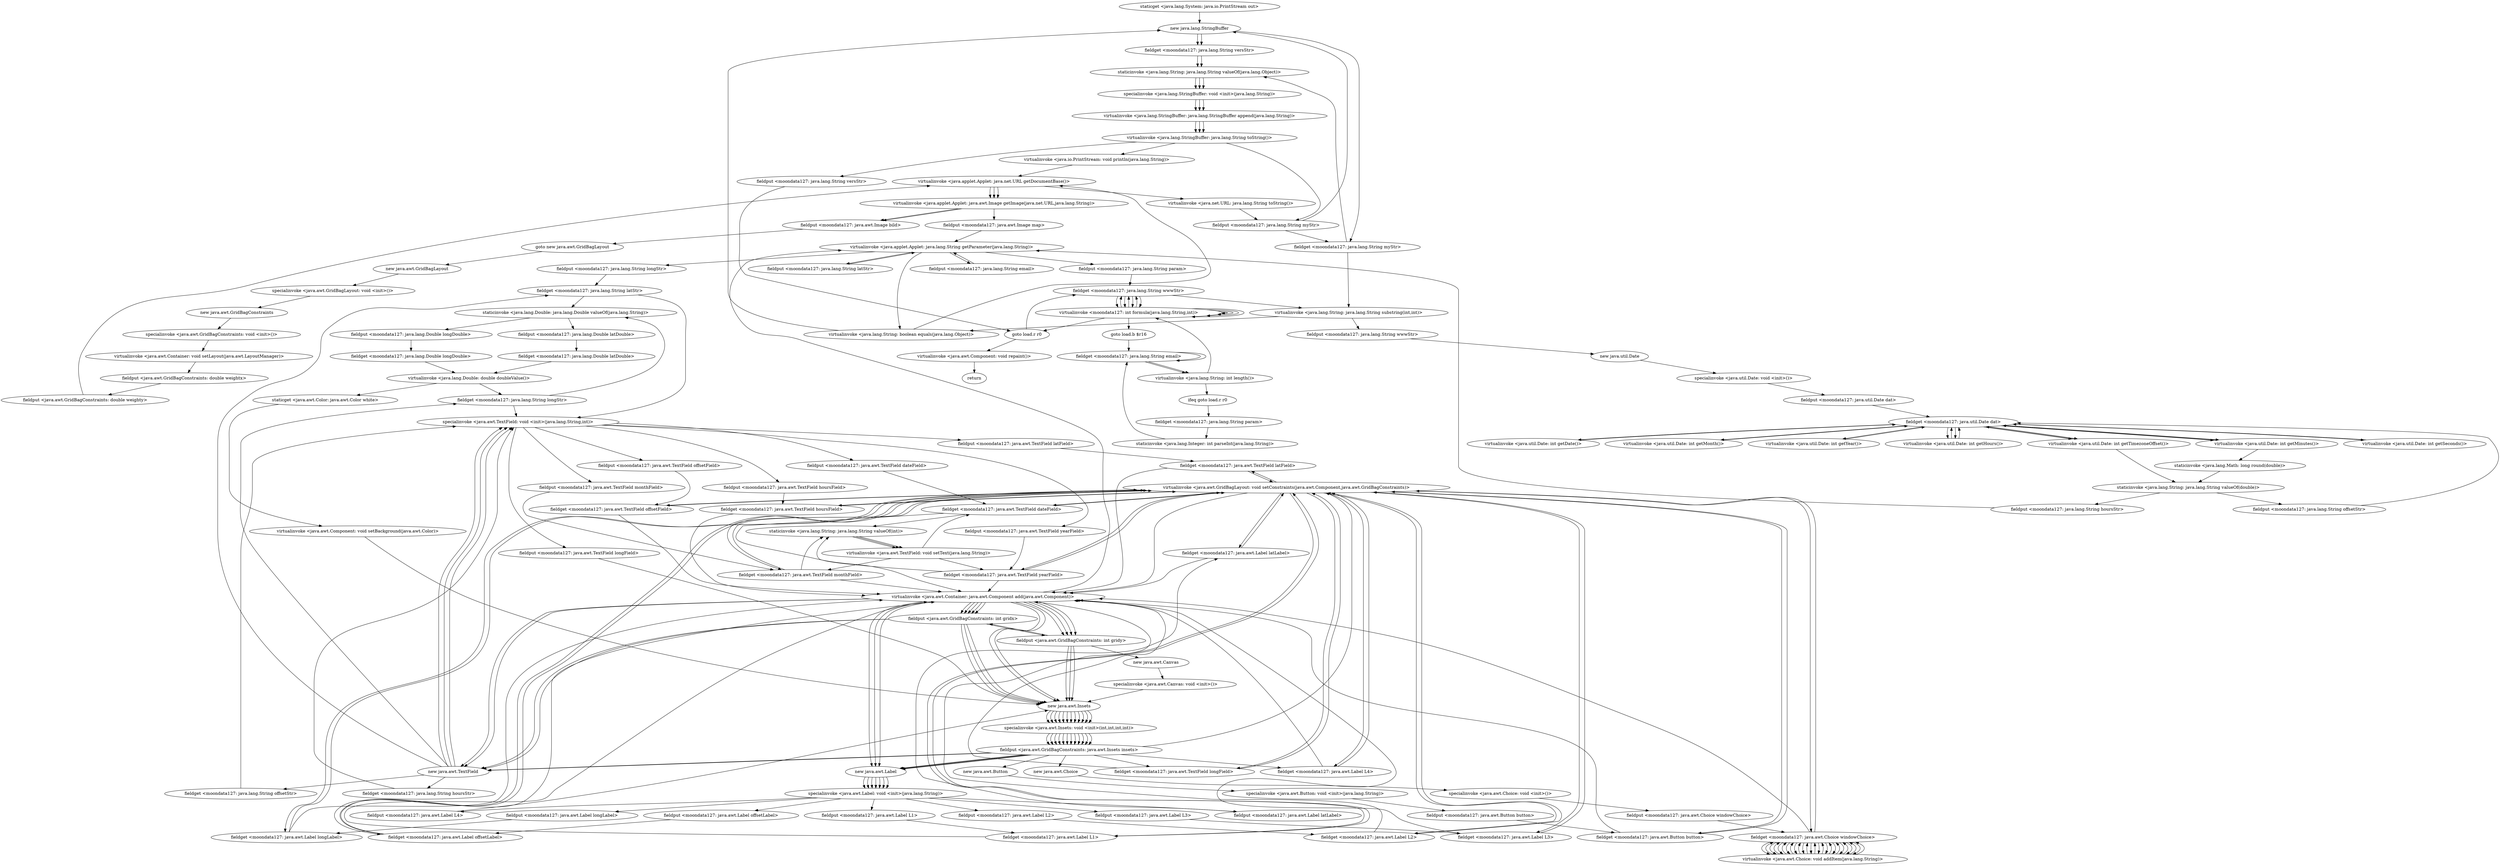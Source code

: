 digraph "" {
"staticget <java.lang.System: java.io.PrintStream out>";
 "staticget <java.lang.System: java.io.PrintStream out>"->"new java.lang.StringBuffer";
 "new java.lang.StringBuffer"->"fieldget <moondata127: java.lang.String versStr>";
 "fieldget <moondata127: java.lang.String versStr>"->"staticinvoke <java.lang.String: java.lang.String valueOf(java.lang.Object)>";
 "staticinvoke <java.lang.String: java.lang.String valueOf(java.lang.Object)>"->"specialinvoke <java.lang.StringBuffer: void <init>(java.lang.String)>";
 "specialinvoke <java.lang.StringBuffer: void <init>(java.lang.String)>"->"virtualinvoke <java.lang.StringBuffer: java.lang.StringBuffer append(java.lang.String)>";
 "virtualinvoke <java.lang.StringBuffer: java.lang.StringBuffer append(java.lang.String)>"->"virtualinvoke <java.lang.StringBuffer: java.lang.String toString()>";
 "virtualinvoke <java.lang.StringBuffer: java.lang.String toString()>"->"virtualinvoke <java.io.PrintStream: void println(java.lang.String)>";
 "virtualinvoke <java.io.PrintStream: void println(java.lang.String)>"->"virtualinvoke <java.applet.Applet: java.net.URL getDocumentBase()>";
 "virtualinvoke <java.applet.Applet: java.net.URL getDocumentBase()>"->"virtualinvoke <java.applet.Applet: java.awt.Image getImage(java.net.URL,java.lang.String)>";
 "virtualinvoke <java.applet.Applet: java.awt.Image getImage(java.net.URL,java.lang.String)>"->"fieldput <moondata127: java.awt.Image map>";
 "fieldput <moondata127: java.awt.Image map>"->"virtualinvoke <java.applet.Applet: java.lang.String getParameter(java.lang.String)>";
 "virtualinvoke <java.applet.Applet: java.lang.String getParameter(java.lang.String)>"->"virtualinvoke <java.lang.String: boolean equals(java.lang.Object)>";
 "virtualinvoke <java.lang.String: boolean equals(java.lang.Object)>"->"virtualinvoke <java.applet.Applet: java.net.URL getDocumentBase()>";
 "virtualinvoke <java.applet.Applet: java.net.URL getDocumentBase()>"->"virtualinvoke <java.applet.Applet: java.awt.Image getImage(java.net.URL,java.lang.String)>";
 "virtualinvoke <java.applet.Applet: java.awt.Image getImage(java.net.URL,java.lang.String)>"->"fieldput <moondata127: java.awt.Image bild>";
 "fieldput <moondata127: java.awt.Image bild>"->"goto new java.awt.GridBagLayout";
 "goto new java.awt.GridBagLayout"->"new java.awt.GridBagLayout";
 "new java.awt.GridBagLayout"->"specialinvoke <java.awt.GridBagLayout: void <init>()>";
 "specialinvoke <java.awt.GridBagLayout: void <init>()>"->"new java.awt.GridBagConstraints";
 "new java.awt.GridBagConstraints"->"specialinvoke <java.awt.GridBagConstraints: void <init>()>";
 "specialinvoke <java.awt.GridBagConstraints: void <init>()>"->"virtualinvoke <java.awt.Container: void setLayout(java.awt.LayoutManager)>";
 "virtualinvoke <java.awt.Container: void setLayout(java.awt.LayoutManager)>"->"fieldput <java.awt.GridBagConstraints: double weightx>";
 "fieldput <java.awt.GridBagConstraints: double weightx>"->"fieldput <java.awt.GridBagConstraints: double weighty>";
 "fieldput <java.awt.GridBagConstraints: double weighty>"->"virtualinvoke <java.applet.Applet: java.net.URL getDocumentBase()>";
 "virtualinvoke <java.applet.Applet: java.net.URL getDocumentBase()>"->"virtualinvoke <java.net.URL: java.lang.String toString()>";
 "virtualinvoke <java.net.URL: java.lang.String toString()>"->"fieldput <moondata127: java.lang.String myStr>";
 "fieldput <moondata127: java.lang.String myStr>"->"new java.lang.StringBuffer";
 "new java.lang.StringBuffer"->"fieldget <moondata127: java.lang.String myStr>";
 "fieldget <moondata127: java.lang.String myStr>"->"staticinvoke <java.lang.String: java.lang.String valueOf(java.lang.Object)>";
 "staticinvoke <java.lang.String: java.lang.String valueOf(java.lang.Object)>"->"specialinvoke <java.lang.StringBuffer: void <init>(java.lang.String)>";
 "specialinvoke <java.lang.StringBuffer: void <init>(java.lang.String)>"->"virtualinvoke <java.lang.StringBuffer: java.lang.StringBuffer append(java.lang.String)>";
 "virtualinvoke <java.lang.StringBuffer: java.lang.StringBuffer append(java.lang.String)>"->"virtualinvoke <java.lang.StringBuffer: java.lang.String toString()>";
 "virtualinvoke <java.lang.StringBuffer: java.lang.String toString()>"->"fieldput <moondata127: java.lang.String myStr>";
 "fieldput <moondata127: java.lang.String myStr>"->"fieldget <moondata127: java.lang.String myStr>";
 "fieldget <moondata127: java.lang.String myStr>"->"virtualinvoke <java.lang.String: java.lang.String substring(int,int)>";
 "virtualinvoke <java.lang.String: java.lang.String substring(int,int)>"->"fieldput <moondata127: java.lang.String wwwStr>";
 "fieldput <moondata127: java.lang.String wwwStr>"->"new java.util.Date";
 "new java.util.Date"->"specialinvoke <java.util.Date: void <init>()>";
 "specialinvoke <java.util.Date: void <init>()>"->"fieldput <moondata127: java.util.Date dat>";
 "fieldput <moondata127: java.util.Date dat>"->"fieldget <moondata127: java.util.Date dat>";
 "fieldget <moondata127: java.util.Date dat>"->"virtualinvoke <java.util.Date: int getDate()>";
 "virtualinvoke <java.util.Date: int getDate()>"->"fieldget <moondata127: java.util.Date dat>";
 "fieldget <moondata127: java.util.Date dat>"->"virtualinvoke <java.util.Date: int getMonth()>";
 "virtualinvoke <java.util.Date: int getMonth()>"->"fieldget <moondata127: java.util.Date dat>";
 "fieldget <moondata127: java.util.Date dat>"->"virtualinvoke <java.util.Date: int getYear()>";
 "virtualinvoke <java.util.Date: int getYear()>"->"fieldget <moondata127: java.util.Date dat>";
 "fieldget <moondata127: java.util.Date dat>"->"virtualinvoke <java.util.Date: int getHours()>";
 "virtualinvoke <java.util.Date: int getHours()>"->"fieldget <moondata127: java.util.Date dat>";
 "fieldget <moondata127: java.util.Date dat>"->"virtualinvoke <java.util.Date: int getTimezoneOffset()>";
 "virtualinvoke <java.util.Date: int getTimezoneOffset()>"->"fieldget <moondata127: java.util.Date dat>";
 "fieldget <moondata127: java.util.Date dat>"->"virtualinvoke <java.util.Date: int getMinutes()>";
 "virtualinvoke <java.util.Date: int getMinutes()>"->"fieldget <moondata127: java.util.Date dat>";
 "fieldget <moondata127: java.util.Date dat>"->"virtualinvoke <java.util.Date: int getSeconds()>";
 "virtualinvoke <java.util.Date: int getSeconds()>"->"fieldget <moondata127: java.util.Date dat>";
 "fieldget <moondata127: java.util.Date dat>"->"virtualinvoke <java.util.Date: int getTimezoneOffset()>";
 "virtualinvoke <java.util.Date: int getTimezoneOffset()>"->"staticinvoke <java.lang.String: java.lang.String valueOf(double)>";
 "staticinvoke <java.lang.String: java.lang.String valueOf(double)>"->"fieldput <moondata127: java.lang.String offsetStr>";
 "fieldput <moondata127: java.lang.String offsetStr>"->"fieldget <moondata127: java.util.Date dat>";
 "fieldget <moondata127: java.util.Date dat>"->"virtualinvoke <java.util.Date: int getHours()>";
 "virtualinvoke <java.util.Date: int getHours()>"->"fieldget <moondata127: java.util.Date dat>";
 "fieldget <moondata127: java.util.Date dat>"->"virtualinvoke <java.util.Date: int getMinutes()>";
 "virtualinvoke <java.util.Date: int getMinutes()>"->"staticinvoke <java.lang.Math: long round(double)>";
 "staticinvoke <java.lang.Math: long round(double)>"->"staticinvoke <java.lang.String: java.lang.String valueOf(double)>";
 "staticinvoke <java.lang.String: java.lang.String valueOf(double)>"->"fieldput <moondata127: java.lang.String hoursStr>";
 "fieldput <moondata127: java.lang.String hoursStr>"->"virtualinvoke <java.applet.Applet: java.lang.String getParameter(java.lang.String)>";
 "virtualinvoke <java.applet.Applet: java.lang.String getParameter(java.lang.String)>"->"fieldput <moondata127: java.lang.String latStr>";
 "fieldput <moondata127: java.lang.String latStr>"->"virtualinvoke <java.applet.Applet: java.lang.String getParameter(java.lang.String)>";
 "virtualinvoke <java.applet.Applet: java.lang.String getParameter(java.lang.String)>"->"fieldput <moondata127: java.lang.String longStr>";
 "fieldput <moondata127: java.lang.String longStr>"->"fieldget <moondata127: java.lang.String latStr>";
 "fieldget <moondata127: java.lang.String latStr>"->"staticinvoke <java.lang.Double: java.lang.Double valueOf(java.lang.String)>";
 "staticinvoke <java.lang.Double: java.lang.Double valueOf(java.lang.String)>"->"fieldput <moondata127: java.lang.Double latDouble>";
 "fieldput <moondata127: java.lang.Double latDouble>"->"fieldget <moondata127: java.lang.Double latDouble>";
 "fieldget <moondata127: java.lang.Double latDouble>"->"virtualinvoke <java.lang.Double: double doubleValue()>";
 "virtualinvoke <java.lang.Double: double doubleValue()>"->"fieldget <moondata127: java.lang.String longStr>";
 "fieldget <moondata127: java.lang.String longStr>"->"staticinvoke <java.lang.Double: java.lang.Double valueOf(java.lang.String)>";
 "staticinvoke <java.lang.Double: java.lang.Double valueOf(java.lang.String)>"->"fieldput <moondata127: java.lang.Double longDouble>";
 "fieldput <moondata127: java.lang.Double longDouble>"->"fieldget <moondata127: java.lang.Double longDouble>";
 "fieldget <moondata127: java.lang.Double longDouble>"->"virtualinvoke <java.lang.Double: double doubleValue()>";
 "virtualinvoke <java.lang.Double: double doubleValue()>"->"staticget <java.awt.Color: java.awt.Color white>";
 "staticget <java.awt.Color: java.awt.Color white>"->"virtualinvoke <java.awt.Component: void setBackground(java.awt.Color)>";
 "virtualinvoke <java.awt.Component: void setBackground(java.awt.Color)>"->"new java.awt.Insets";
 "new java.awt.Insets"->"specialinvoke <java.awt.Insets: void <init>(int,int,int,int)>";
 "specialinvoke <java.awt.Insets: void <init>(int,int,int,int)>"->"fieldput <java.awt.GridBagConstraints: java.awt.Insets insets>";
 "fieldput <java.awt.GridBagConstraints: java.awt.Insets insets>"->"new java.awt.Label";
 "new java.awt.Label"->"specialinvoke <java.awt.Label: void <init>(java.lang.String)>";
 "specialinvoke <java.awt.Label: void <init>(java.lang.String)>"->"fieldput <moondata127: java.awt.Label latLabel>";
 "fieldput <moondata127: java.awt.Label latLabel>"->"fieldget <moondata127: java.awt.Label latLabel>";
 "fieldget <moondata127: java.awt.Label latLabel>"->"virtualinvoke <java.awt.GridBagLayout: void setConstraints(java.awt.Component,java.awt.GridBagConstraints)>";
 "virtualinvoke <java.awt.GridBagLayout: void setConstraints(java.awt.Component,java.awt.GridBagConstraints)>"->"fieldget <moondata127: java.awt.Label latLabel>";
 "fieldget <moondata127: java.awt.Label latLabel>"->"virtualinvoke <java.awt.Container: java.awt.Component add(java.awt.Component)>";
 "virtualinvoke <java.awt.Container: java.awt.Component add(java.awt.Component)>"->"new java.awt.Insets";
 "new java.awt.Insets"->"specialinvoke <java.awt.Insets: void <init>(int,int,int,int)>";
 "specialinvoke <java.awt.Insets: void <init>(int,int,int,int)>"->"fieldput <java.awt.GridBagConstraints: java.awt.Insets insets>";
 "fieldput <java.awt.GridBagConstraints: java.awt.Insets insets>"->"new java.awt.Label";
 "new java.awt.Label"->"specialinvoke <java.awt.Label: void <init>(java.lang.String)>";
 "specialinvoke <java.awt.Label: void <init>(java.lang.String)>"->"fieldput <moondata127: java.awt.Label longLabel>";
 "fieldput <moondata127: java.awt.Label longLabel>"->"fieldget <moondata127: java.awt.Label longLabel>";
 "fieldget <moondata127: java.awt.Label longLabel>"->"virtualinvoke <java.awt.GridBagLayout: void setConstraints(java.awt.Component,java.awt.GridBagConstraints)>";
 "virtualinvoke <java.awt.GridBagLayout: void setConstraints(java.awt.Component,java.awt.GridBagConstraints)>"->"fieldget <moondata127: java.awt.Label longLabel>";
 "fieldget <moondata127: java.awt.Label longLabel>"->"virtualinvoke <java.awt.Container: java.awt.Component add(java.awt.Component)>";
 "virtualinvoke <java.awt.Container: java.awt.Component add(java.awt.Component)>"->"new java.awt.Label";
 "new java.awt.Label"->"specialinvoke <java.awt.Label: void <init>(java.lang.String)>";
 "specialinvoke <java.awt.Label: void <init>(java.lang.String)>"->"fieldput <moondata127: java.awt.Label offsetLabel>";
 "fieldput <moondata127: java.awt.Label offsetLabel>"->"fieldget <moondata127: java.awt.Label offsetLabel>";
 "fieldget <moondata127: java.awt.Label offsetLabel>"->"virtualinvoke <java.awt.GridBagLayout: void setConstraints(java.awt.Component,java.awt.GridBagConstraints)>";
 "virtualinvoke <java.awt.GridBagLayout: void setConstraints(java.awt.Component,java.awt.GridBagConstraints)>"->"fieldget <moondata127: java.awt.Label offsetLabel>";
 "fieldget <moondata127: java.awt.Label offsetLabel>"->"virtualinvoke <java.awt.Container: java.awt.Component add(java.awt.Component)>";
 "virtualinvoke <java.awt.Container: java.awt.Component add(java.awt.Component)>"->"fieldput <java.awt.GridBagConstraints: int gridy>";
 "fieldput <java.awt.GridBagConstraints: int gridy>"->"new java.awt.Insets";
 "new java.awt.Insets"->"specialinvoke <java.awt.Insets: void <init>(int,int,int,int)>";
 "specialinvoke <java.awt.Insets: void <init>(int,int,int,int)>"->"fieldput <java.awt.GridBagConstraints: java.awt.Insets insets>";
 "fieldput <java.awt.GridBagConstraints: java.awt.Insets insets>"->"new java.awt.TextField";
 "new java.awt.TextField"->"fieldget <moondata127: java.lang.String latStr>";
 "fieldget <moondata127: java.lang.String latStr>"->"specialinvoke <java.awt.TextField: void <init>(java.lang.String,int)>";
 "specialinvoke <java.awt.TextField: void <init>(java.lang.String,int)>"->"fieldput <moondata127: java.awt.TextField latField>";
 "fieldput <moondata127: java.awt.TextField latField>"->"fieldget <moondata127: java.awt.TextField latField>";
 "fieldget <moondata127: java.awt.TextField latField>"->"virtualinvoke <java.awt.GridBagLayout: void setConstraints(java.awt.Component,java.awt.GridBagConstraints)>";
 "virtualinvoke <java.awt.GridBagLayout: void setConstraints(java.awt.Component,java.awt.GridBagConstraints)>"->"fieldget <moondata127: java.awt.TextField latField>";
 "fieldget <moondata127: java.awt.TextField latField>"->"virtualinvoke <java.awt.Container: java.awt.Component add(java.awt.Component)>";
 "virtualinvoke <java.awt.Container: java.awt.Component add(java.awt.Component)>"->"new java.awt.TextField";
 "new java.awt.TextField"->"fieldget <moondata127: java.lang.String longStr>";
 "fieldget <moondata127: java.lang.String longStr>"->"specialinvoke <java.awt.TextField: void <init>(java.lang.String,int)>";
 "specialinvoke <java.awt.TextField: void <init>(java.lang.String,int)>"->"fieldput <moondata127: java.awt.TextField longField>";
 "fieldput <moondata127: java.awt.TextField longField>"->"new java.awt.Insets";
 "new java.awt.Insets"->"specialinvoke <java.awt.Insets: void <init>(int,int,int,int)>";
 "specialinvoke <java.awt.Insets: void <init>(int,int,int,int)>"->"fieldput <java.awt.GridBagConstraints: java.awt.Insets insets>";
 "fieldput <java.awt.GridBagConstraints: java.awt.Insets insets>"->"fieldget <moondata127: java.awt.TextField longField>";
 "fieldget <moondata127: java.awt.TextField longField>"->"virtualinvoke <java.awt.GridBagLayout: void setConstraints(java.awt.Component,java.awt.GridBagConstraints)>";
 "virtualinvoke <java.awt.GridBagLayout: void setConstraints(java.awt.Component,java.awt.GridBagConstraints)>"->"fieldget <moondata127: java.awt.TextField longField>";
 "fieldget <moondata127: java.awt.TextField longField>"->"virtualinvoke <java.awt.Container: java.awt.Component add(java.awt.Component)>";
 "virtualinvoke <java.awt.Container: java.awt.Component add(java.awt.Component)>"->"new java.awt.TextField";
 "new java.awt.TextField"->"fieldget <moondata127: java.lang.String offsetStr>";
 "fieldget <moondata127: java.lang.String offsetStr>"->"specialinvoke <java.awt.TextField: void <init>(java.lang.String,int)>";
 "specialinvoke <java.awt.TextField: void <init>(java.lang.String,int)>"->"fieldput <moondata127: java.awt.TextField offsetField>";
 "fieldput <moondata127: java.awt.TextField offsetField>"->"fieldget <moondata127: java.awt.TextField offsetField>";
 "fieldget <moondata127: java.awt.TextField offsetField>"->"virtualinvoke <java.awt.GridBagLayout: void setConstraints(java.awt.Component,java.awt.GridBagConstraints)>";
 "virtualinvoke <java.awt.GridBagLayout: void setConstraints(java.awt.Component,java.awt.GridBagConstraints)>"->"fieldget <moondata127: java.awt.TextField offsetField>";
 "fieldget <moondata127: java.awt.TextField offsetField>"->"virtualinvoke <java.awt.Container: java.awt.Component add(java.awt.Component)>";
 "virtualinvoke <java.awt.Container: java.awt.Component add(java.awt.Component)>"->"fieldput <java.awt.GridBagConstraints: int gridy>";
 "fieldput <java.awt.GridBagConstraints: int gridy>"->"new java.awt.Insets";
 "new java.awt.Insets"->"specialinvoke <java.awt.Insets: void <init>(int,int,int,int)>";
 "specialinvoke <java.awt.Insets: void <init>(int,int,int,int)>"->"fieldput <java.awt.GridBagConstraints: java.awt.Insets insets>";
 "fieldput <java.awt.GridBagConstraints: java.awt.Insets insets>"->"new java.awt.Label";
 "new java.awt.Label"->"specialinvoke <java.awt.Label: void <init>(java.lang.String)>";
 "specialinvoke <java.awt.Label: void <init>(java.lang.String)>"->"fieldput <moondata127: java.awt.Label L1>";
 "fieldput <moondata127: java.awt.Label L1>"->"fieldget <moondata127: java.awt.Label L1>";
 "fieldget <moondata127: java.awt.Label L1>"->"virtualinvoke <java.awt.GridBagLayout: void setConstraints(java.awt.Component,java.awt.GridBagConstraints)>";
 "virtualinvoke <java.awt.GridBagLayout: void setConstraints(java.awt.Component,java.awt.GridBagConstraints)>"->"fieldget <moondata127: java.awt.Label L1>";
 "fieldget <moondata127: java.awt.Label L1>"->"virtualinvoke <java.awt.Container: java.awt.Component add(java.awt.Component)>";
 "virtualinvoke <java.awt.Container: java.awt.Component add(java.awt.Component)>"->"new java.awt.Insets";
 "new java.awt.Insets"->"specialinvoke <java.awt.Insets: void <init>(int,int,int,int)>";
 "specialinvoke <java.awt.Insets: void <init>(int,int,int,int)>"->"fieldput <java.awt.GridBagConstraints: java.awt.Insets insets>";
 "fieldput <java.awt.GridBagConstraints: java.awt.Insets insets>"->"new java.awt.Label";
 "new java.awt.Label"->"specialinvoke <java.awt.Label: void <init>(java.lang.String)>";
 "specialinvoke <java.awt.Label: void <init>(java.lang.String)>"->"fieldput <moondata127: java.awt.Label L2>";
 "fieldput <moondata127: java.awt.Label L2>"->"fieldget <moondata127: java.awt.Label L2>";
 "fieldget <moondata127: java.awt.Label L2>"->"virtualinvoke <java.awt.GridBagLayout: void setConstraints(java.awt.Component,java.awt.GridBagConstraints)>";
 "virtualinvoke <java.awt.GridBagLayout: void setConstraints(java.awt.Component,java.awt.GridBagConstraints)>"->"fieldget <moondata127: java.awt.Label L2>";
 "fieldget <moondata127: java.awt.Label L2>"->"virtualinvoke <java.awt.Container: java.awt.Component add(java.awt.Component)>";
 "virtualinvoke <java.awt.Container: java.awt.Component add(java.awt.Component)>"->"new java.awt.Label";
 "new java.awt.Label"->"specialinvoke <java.awt.Label: void <init>(java.lang.String)>";
 "specialinvoke <java.awt.Label: void <init>(java.lang.String)>"->"fieldput <moondata127: java.awt.Label L3>";
 "fieldput <moondata127: java.awt.Label L3>"->"fieldget <moondata127: java.awt.Label L3>";
 "fieldget <moondata127: java.awt.Label L3>"->"virtualinvoke <java.awt.GridBagLayout: void setConstraints(java.awt.Component,java.awt.GridBagConstraints)>";
 "virtualinvoke <java.awt.GridBagLayout: void setConstraints(java.awt.Component,java.awt.GridBagConstraints)>"->"fieldget <moondata127: java.awt.Label L3>";
 "fieldget <moondata127: java.awt.Label L3>"->"virtualinvoke <java.awt.Container: java.awt.Component add(java.awt.Component)>";
 "virtualinvoke <java.awt.Container: java.awt.Component add(java.awt.Component)>"->"new java.awt.Label";
 "new java.awt.Label"->"specialinvoke <java.awt.Label: void <init>(java.lang.String)>";
 "specialinvoke <java.awt.Label: void <init>(java.lang.String)>"->"fieldput <moondata127: java.awt.Label L4>";
 "fieldput <moondata127: java.awt.Label L4>"->"new java.awt.Insets";
 "new java.awt.Insets"->"specialinvoke <java.awt.Insets: void <init>(int,int,int,int)>";
 "specialinvoke <java.awt.Insets: void <init>(int,int,int,int)>"->"fieldput <java.awt.GridBagConstraints: java.awt.Insets insets>";
 "fieldput <java.awt.GridBagConstraints: java.awt.Insets insets>"->"fieldget <moondata127: java.awt.Label L4>";
 "fieldget <moondata127: java.awt.Label L4>"->"virtualinvoke <java.awt.GridBagLayout: void setConstraints(java.awt.Component,java.awt.GridBagConstraints)>";
 "virtualinvoke <java.awt.GridBagLayout: void setConstraints(java.awt.Component,java.awt.GridBagConstraints)>"->"fieldget <moondata127: java.awt.Label L4>";
 "fieldget <moondata127: java.awt.Label L4>"->"virtualinvoke <java.awt.Container: java.awt.Component add(java.awt.Component)>";
 "virtualinvoke <java.awt.Container: java.awt.Component add(java.awt.Component)>"->"fieldput <java.awt.GridBagConstraints: int gridy>";
 "fieldput <java.awt.GridBagConstraints: int gridy>"->"fieldput <java.awt.GridBagConstraints: int gridx>";
 "fieldput <java.awt.GridBagConstraints: int gridx>"->"new java.awt.Insets";
 "new java.awt.Insets"->"specialinvoke <java.awt.Insets: void <init>(int,int,int,int)>";
 "specialinvoke <java.awt.Insets: void <init>(int,int,int,int)>"->"fieldput <java.awt.GridBagConstraints: java.awt.Insets insets>";
 "fieldput <java.awt.GridBagConstraints: java.awt.Insets insets>"->"new java.awt.TextField";
 "new java.awt.TextField"->"specialinvoke <java.awt.TextField: void <init>(java.lang.String,int)>";
 "specialinvoke <java.awt.TextField: void <init>(java.lang.String,int)>"->"fieldput <moondata127: java.awt.TextField dateField>";
 "fieldput <moondata127: java.awt.TextField dateField>"->"fieldget <moondata127: java.awt.TextField dateField>";
 "fieldget <moondata127: java.awt.TextField dateField>"->"staticinvoke <java.lang.String: java.lang.String valueOf(int)>";
 "staticinvoke <java.lang.String: java.lang.String valueOf(int)>"->"virtualinvoke <java.awt.TextField: void setText(java.lang.String)>";
 "virtualinvoke <java.awt.TextField: void setText(java.lang.String)>"->"fieldget <moondata127: java.awt.TextField dateField>";
 "fieldget <moondata127: java.awt.TextField dateField>"->"virtualinvoke <java.awt.GridBagLayout: void setConstraints(java.awt.Component,java.awt.GridBagConstraints)>";
 "virtualinvoke <java.awt.GridBagLayout: void setConstraints(java.awt.Component,java.awt.GridBagConstraints)>"->"fieldget <moondata127: java.awt.TextField dateField>";
 "fieldget <moondata127: java.awt.TextField dateField>"->"virtualinvoke <java.awt.Container: java.awt.Component add(java.awt.Component)>";
 "virtualinvoke <java.awt.Container: java.awt.Component add(java.awt.Component)>"->"fieldput <java.awt.GridBagConstraints: int gridx>";
 "fieldput <java.awt.GridBagConstraints: int gridx>"->"new java.awt.TextField";
 "new java.awt.TextField"->"specialinvoke <java.awt.TextField: void <init>(java.lang.String,int)>";
 "specialinvoke <java.awt.TextField: void <init>(java.lang.String,int)>"->"fieldput <moondata127: java.awt.TextField monthField>";
 "fieldput <moondata127: java.awt.TextField monthField>"->"fieldget <moondata127: java.awt.TextField monthField>";
 "fieldget <moondata127: java.awt.TextField monthField>"->"staticinvoke <java.lang.String: java.lang.String valueOf(int)>";
 "staticinvoke <java.lang.String: java.lang.String valueOf(int)>"->"virtualinvoke <java.awt.TextField: void setText(java.lang.String)>";
 "virtualinvoke <java.awt.TextField: void setText(java.lang.String)>"->"fieldget <moondata127: java.awt.TextField monthField>";
 "fieldget <moondata127: java.awt.TextField monthField>"->"virtualinvoke <java.awt.GridBagLayout: void setConstraints(java.awt.Component,java.awt.GridBagConstraints)>";
 "virtualinvoke <java.awt.GridBagLayout: void setConstraints(java.awt.Component,java.awt.GridBagConstraints)>"->"fieldget <moondata127: java.awt.TextField monthField>";
 "fieldget <moondata127: java.awt.TextField monthField>"->"virtualinvoke <java.awt.Container: java.awt.Component add(java.awt.Component)>";
 "virtualinvoke <java.awt.Container: java.awt.Component add(java.awt.Component)>"->"fieldput <java.awt.GridBagConstraints: int gridx>";
 "fieldput <java.awt.GridBagConstraints: int gridx>"->"new java.awt.TextField";
 "new java.awt.TextField"->"specialinvoke <java.awt.TextField: void <init>(java.lang.String,int)>";
 "specialinvoke <java.awt.TextField: void <init>(java.lang.String,int)>"->"fieldput <moondata127: java.awt.TextField yearField>";
 "fieldput <moondata127: java.awt.TextField yearField>"->"fieldget <moondata127: java.awt.TextField yearField>";
 "fieldget <moondata127: java.awt.TextField yearField>"->"staticinvoke <java.lang.String: java.lang.String valueOf(int)>";
 "staticinvoke <java.lang.String: java.lang.String valueOf(int)>"->"virtualinvoke <java.awt.TextField: void setText(java.lang.String)>";
 "virtualinvoke <java.awt.TextField: void setText(java.lang.String)>"->"fieldget <moondata127: java.awt.TextField yearField>";
 "fieldget <moondata127: java.awt.TextField yearField>"->"virtualinvoke <java.awt.GridBagLayout: void setConstraints(java.awt.Component,java.awt.GridBagConstraints)>";
 "virtualinvoke <java.awt.GridBagLayout: void setConstraints(java.awt.Component,java.awt.GridBagConstraints)>"->"fieldget <moondata127: java.awt.TextField yearField>";
 "fieldget <moondata127: java.awt.TextField yearField>"->"virtualinvoke <java.awt.Container: java.awt.Component add(java.awt.Component)>";
 "virtualinvoke <java.awt.Container: java.awt.Component add(java.awt.Component)>"->"fieldput <java.awt.GridBagConstraints: int gridx>";
 "fieldput <java.awt.GridBagConstraints: int gridx>"->"new java.awt.Insets";
 "new java.awt.Insets"->"specialinvoke <java.awt.Insets: void <init>(int,int,int,int)>";
 "specialinvoke <java.awt.Insets: void <init>(int,int,int,int)>"->"fieldput <java.awt.GridBagConstraints: java.awt.Insets insets>";
 "fieldput <java.awt.GridBagConstraints: java.awt.Insets insets>"->"new java.awt.TextField";
 "new java.awt.TextField"->"fieldget <moondata127: java.lang.String hoursStr>";
 "fieldget <moondata127: java.lang.String hoursStr>"->"specialinvoke <java.awt.TextField: void <init>(java.lang.String,int)>";
 "specialinvoke <java.awt.TextField: void <init>(java.lang.String,int)>"->"fieldput <moondata127: java.awt.TextField hoursField>";
 "fieldput <moondata127: java.awt.TextField hoursField>"->"fieldget <moondata127: java.awt.TextField hoursField>";
 "fieldget <moondata127: java.awt.TextField hoursField>"->"virtualinvoke <java.awt.GridBagLayout: void setConstraints(java.awt.Component,java.awt.GridBagConstraints)>";
 "virtualinvoke <java.awt.GridBagLayout: void setConstraints(java.awt.Component,java.awt.GridBagConstraints)>"->"fieldget <moondata127: java.awt.TextField hoursField>";
 "fieldget <moondata127: java.awt.TextField hoursField>"->"virtualinvoke <java.awt.Container: java.awt.Component add(java.awt.Component)>";
 "virtualinvoke <java.awt.Container: java.awt.Component add(java.awt.Component)>"->"fieldput <java.awt.GridBagConstraints: int gridx>";
 "fieldput <java.awt.GridBagConstraints: int gridx>"->"fieldput <java.awt.GridBagConstraints: int gridy>";
 "fieldput <java.awt.GridBagConstraints: int gridy>"->"new java.awt.Insets";
 "new java.awt.Insets"->"specialinvoke <java.awt.Insets: void <init>(int,int,int,int)>";
 "specialinvoke <java.awt.Insets: void <init>(int,int,int,int)>"->"fieldput <java.awt.GridBagConstraints: java.awt.Insets insets>";
 "fieldput <java.awt.GridBagConstraints: java.awt.Insets insets>"->"new java.awt.Button";
 "new java.awt.Button"->"specialinvoke <java.awt.Button: void <init>(java.lang.String)>";
 "specialinvoke <java.awt.Button: void <init>(java.lang.String)>"->"fieldput <moondata127: java.awt.Button button>";
 "fieldput <moondata127: java.awt.Button button>"->"fieldget <moondata127: java.awt.Button button>";
 "fieldget <moondata127: java.awt.Button button>"->"virtualinvoke <java.awt.GridBagLayout: void setConstraints(java.awt.Component,java.awt.GridBagConstraints)>";
 "virtualinvoke <java.awt.GridBagLayout: void setConstraints(java.awt.Component,java.awt.GridBagConstraints)>"->"fieldget <moondata127: java.awt.Button button>";
 "fieldget <moondata127: java.awt.Button button>"->"virtualinvoke <java.awt.Container: java.awt.Component add(java.awt.Component)>";
 "virtualinvoke <java.awt.Container: java.awt.Component add(java.awt.Component)>"->"fieldput <java.awt.GridBagConstraints: int gridx>";
 "fieldput <java.awt.GridBagConstraints: int gridx>"->"new java.awt.Insets";
 "new java.awt.Insets"->"specialinvoke <java.awt.Insets: void <init>(int,int,int,int)>";
 "specialinvoke <java.awt.Insets: void <init>(int,int,int,int)>"->"fieldput <java.awt.GridBagConstraints: java.awt.Insets insets>";
 "fieldput <java.awt.GridBagConstraints: java.awt.Insets insets>"->"new java.awt.Choice";
 "new java.awt.Choice"->"specialinvoke <java.awt.Choice: void <init>()>";
 "specialinvoke <java.awt.Choice: void <init>()>"->"fieldput <moondata127: java.awt.Choice windowChoice>";
 "fieldput <moondata127: java.awt.Choice windowChoice>"->"fieldget <moondata127: java.awt.Choice windowChoice>";
 "fieldget <moondata127: java.awt.Choice windowChoice>"->"virtualinvoke <java.awt.GridBagLayout: void setConstraints(java.awt.Component,java.awt.GridBagConstraints)>";
 "virtualinvoke <java.awt.GridBagLayout: void setConstraints(java.awt.Component,java.awt.GridBagConstraints)>"->"fieldget <moondata127: java.awt.Choice windowChoice>";
 "fieldget <moondata127: java.awt.Choice windowChoice>"->"virtualinvoke <java.awt.Choice: void addItem(java.lang.String)>";
 "virtualinvoke <java.awt.Choice: void addItem(java.lang.String)>"->"fieldget <moondata127: java.awt.Choice windowChoice>";
 "fieldget <moondata127: java.awt.Choice windowChoice>"->"virtualinvoke <java.awt.Choice: void addItem(java.lang.String)>";
 "virtualinvoke <java.awt.Choice: void addItem(java.lang.String)>"->"fieldget <moondata127: java.awt.Choice windowChoice>";
 "fieldget <moondata127: java.awt.Choice windowChoice>"->"virtualinvoke <java.awt.Choice: void addItem(java.lang.String)>";
 "virtualinvoke <java.awt.Choice: void addItem(java.lang.String)>"->"fieldget <moondata127: java.awt.Choice windowChoice>";
 "fieldget <moondata127: java.awt.Choice windowChoice>"->"virtualinvoke <java.awt.Choice: void addItem(java.lang.String)>";
 "virtualinvoke <java.awt.Choice: void addItem(java.lang.String)>"->"fieldget <moondata127: java.awt.Choice windowChoice>";
 "fieldget <moondata127: java.awt.Choice windowChoice>"->"virtualinvoke <java.awt.Choice: void addItem(java.lang.String)>";
 "virtualinvoke <java.awt.Choice: void addItem(java.lang.String)>"->"fieldget <moondata127: java.awt.Choice windowChoice>";
 "fieldget <moondata127: java.awt.Choice windowChoice>"->"virtualinvoke <java.awt.Choice: void addItem(java.lang.String)>";
 "virtualinvoke <java.awt.Choice: void addItem(java.lang.String)>"->"fieldget <moondata127: java.awt.Choice windowChoice>";
 "fieldget <moondata127: java.awt.Choice windowChoice>"->"virtualinvoke <java.awt.Choice: void addItem(java.lang.String)>";
 "virtualinvoke <java.awt.Choice: void addItem(java.lang.String)>"->"fieldget <moondata127: java.awt.Choice windowChoice>";
 "fieldget <moondata127: java.awt.Choice windowChoice>"->"virtualinvoke <java.awt.Choice: void addItem(java.lang.String)>";
 "virtualinvoke <java.awt.Choice: void addItem(java.lang.String)>"->"fieldget <moondata127: java.awt.Choice windowChoice>";
 "fieldget <moondata127: java.awt.Choice windowChoice>"->"virtualinvoke <java.awt.Choice: void addItem(java.lang.String)>";
 "virtualinvoke <java.awt.Choice: void addItem(java.lang.String)>"->"fieldget <moondata127: java.awt.Choice windowChoice>";
 "fieldget <moondata127: java.awt.Choice windowChoice>"->"virtualinvoke <java.awt.Choice: void addItem(java.lang.String)>";
 "virtualinvoke <java.awt.Choice: void addItem(java.lang.String)>"->"fieldget <moondata127: java.awt.Choice windowChoice>";
 "fieldget <moondata127: java.awt.Choice windowChoice>"->"virtualinvoke <java.awt.Choice: void addItem(java.lang.String)>";
 "virtualinvoke <java.awt.Choice: void addItem(java.lang.String)>"->"fieldget <moondata127: java.awt.Choice windowChoice>";
 "fieldget <moondata127: java.awt.Choice windowChoice>"->"virtualinvoke <java.awt.Choice: void addItem(java.lang.String)>";
 "virtualinvoke <java.awt.Choice: void addItem(java.lang.String)>"->"fieldget <moondata127: java.awt.Choice windowChoice>";
 "fieldget <moondata127: java.awt.Choice windowChoice>"->"virtualinvoke <java.awt.Choice: void addItem(java.lang.String)>";
 "virtualinvoke <java.awt.Choice: void addItem(java.lang.String)>"->"fieldget <moondata127: java.awt.Choice windowChoice>";
 "fieldget <moondata127: java.awt.Choice windowChoice>"->"virtualinvoke <java.awt.Container: java.awt.Component add(java.awt.Component)>";
 "virtualinvoke <java.awt.Container: java.awt.Component add(java.awt.Component)>"->"fieldput <java.awt.GridBagConstraints: int gridy>";
 "fieldput <java.awt.GridBagConstraints: int gridy>"->"new java.awt.Canvas";
 "new java.awt.Canvas"->"specialinvoke <java.awt.Canvas: void <init>()>";
 "specialinvoke <java.awt.Canvas: void <init>()>"->"new java.awt.Insets";
 "new java.awt.Insets"->"specialinvoke <java.awt.Insets: void <init>(int,int,int,int)>";
 "specialinvoke <java.awt.Insets: void <init>(int,int,int,int)>"->"fieldput <java.awt.GridBagConstraints: java.awt.Insets insets>";
 "fieldput <java.awt.GridBagConstraints: java.awt.Insets insets>"->"virtualinvoke <java.awt.GridBagLayout: void setConstraints(java.awt.Component,java.awt.GridBagConstraints)>";
 "virtualinvoke <java.awt.GridBagLayout: void setConstraints(java.awt.Component,java.awt.GridBagConstraints)>"->"virtualinvoke <java.awt.Container: java.awt.Component add(java.awt.Component)>";
 "virtualinvoke <java.awt.Container: java.awt.Component add(java.awt.Component)>"->"virtualinvoke <java.applet.Applet: java.lang.String getParameter(java.lang.String)>";
 "virtualinvoke <java.applet.Applet: java.lang.String getParameter(java.lang.String)>"->"fieldput <moondata127: java.lang.String email>";
 "fieldput <moondata127: java.lang.String email>"->"virtualinvoke <java.applet.Applet: java.lang.String getParameter(java.lang.String)>";
 "virtualinvoke <java.applet.Applet: java.lang.String getParameter(java.lang.String)>"->"fieldput <moondata127: java.lang.String param>";
 "fieldput <moondata127: java.lang.String param>"->"fieldget <moondata127: java.lang.String wwwStr>";
 "fieldget <moondata127: java.lang.String wwwStr>"->"virtualinvoke <moondata127: int formula(java.lang.String,int)>";
 "virtualinvoke <moondata127: int formula(java.lang.String,int)>"->"virtualinvoke <moondata127: int formula(java.lang.String,int)>";
 "virtualinvoke <moondata127: int formula(java.lang.String,int)>"->"fieldget <moondata127: java.lang.String wwwStr>";
 "fieldget <moondata127: java.lang.String wwwStr>"->"virtualinvoke <moondata127: int formula(java.lang.String,int)>";
 "virtualinvoke <moondata127: int formula(java.lang.String,int)>"->"virtualinvoke <moondata127: int formula(java.lang.String,int)>";
 "virtualinvoke <moondata127: int formula(java.lang.String,int)>"->"fieldget <moondata127: java.lang.String wwwStr>";
 "fieldget <moondata127: java.lang.String wwwStr>"->"virtualinvoke <moondata127: int formula(java.lang.String,int)>";
 "virtualinvoke <moondata127: int formula(java.lang.String,int)>"->"virtualinvoke <moondata127: int formula(java.lang.String,int)>";
 "virtualinvoke <moondata127: int formula(java.lang.String,int)>"->"fieldget <moondata127: java.lang.String wwwStr>";
 "fieldget <moondata127: java.lang.String wwwStr>"->"virtualinvoke <moondata127: int formula(java.lang.String,int)>";
 "virtualinvoke <moondata127: int formula(java.lang.String,int)>"->"virtualinvoke <moondata127: int formula(java.lang.String,int)>";
 "virtualinvoke <moondata127: int formula(java.lang.String,int)>"->"goto load.b $r16";
 "goto load.b $r16"->"fieldget <moondata127: java.lang.String email>";
 "fieldget <moondata127: java.lang.String email>"->"virtualinvoke <java.lang.String: int length()>";
 "virtualinvoke <java.lang.String: int length()>"->"ifeq goto load.r r0";
 "ifeq goto load.r r0"->"fieldget <moondata127: java.lang.String param>";
 "fieldget <moondata127: java.lang.String param>"->"staticinvoke <java.lang.Integer: int parseInt(java.lang.String)>";
 "staticinvoke <java.lang.Integer: int parseInt(java.lang.String)>"->"fieldget <moondata127: java.lang.String email>";
 "fieldget <moondata127: java.lang.String email>"->"fieldget <moondata127: java.lang.String email>";
 "fieldget <moondata127: java.lang.String email>"->"virtualinvoke <java.lang.String: int length()>";
 "virtualinvoke <java.lang.String: int length()>"->"virtualinvoke <moondata127: int formula(java.lang.String,int)>";
 "virtualinvoke <moondata127: int formula(java.lang.String,int)>"->"goto load.r r0";
 "goto load.r r0"->"fieldget <moondata127: java.lang.String wwwStr>";
 "fieldget <moondata127: java.lang.String wwwStr>"->"virtualinvoke <java.lang.String: java.lang.String substring(int,int)>";
 "virtualinvoke <java.lang.String: java.lang.String substring(int,int)>"->"virtualinvoke <java.lang.String: boolean equals(java.lang.Object)>";
 "virtualinvoke <java.lang.String: boolean equals(java.lang.Object)>"->"new java.lang.StringBuffer";
 "new java.lang.StringBuffer"->"fieldget <moondata127: java.lang.String versStr>";
 "fieldget <moondata127: java.lang.String versStr>"->"staticinvoke <java.lang.String: java.lang.String valueOf(java.lang.Object)>";
 "staticinvoke <java.lang.String: java.lang.String valueOf(java.lang.Object)>"->"specialinvoke <java.lang.StringBuffer: void <init>(java.lang.String)>";
 "specialinvoke <java.lang.StringBuffer: void <init>(java.lang.String)>"->"virtualinvoke <java.lang.StringBuffer: java.lang.StringBuffer append(java.lang.String)>";
 "virtualinvoke <java.lang.StringBuffer: java.lang.StringBuffer append(java.lang.String)>"->"virtualinvoke <java.lang.StringBuffer: java.lang.String toString()>";
 "virtualinvoke <java.lang.StringBuffer: java.lang.String toString()>"->"fieldput <moondata127: java.lang.String versStr>";
 "fieldput <moondata127: java.lang.String versStr>"->"goto load.r r0";
 "goto load.r r0"->"virtualinvoke <java.awt.Component: void repaint()>";
 "virtualinvoke <java.awt.Component: void repaint()>"->"return";
"virtualinvoke <java.applet.Applet: java.net.URL getDocumentBase()>";
 "virtualinvoke <java.applet.Applet: java.net.URL getDocumentBase()>"->"virtualinvoke <java.applet.Applet: java.awt.Image getImage(java.net.URL,java.lang.String)>";
 "virtualinvoke <java.applet.Applet: java.awt.Image getImage(java.net.URL,java.lang.String)>"->"fieldput <moondata127: java.awt.Image bild>";
}
